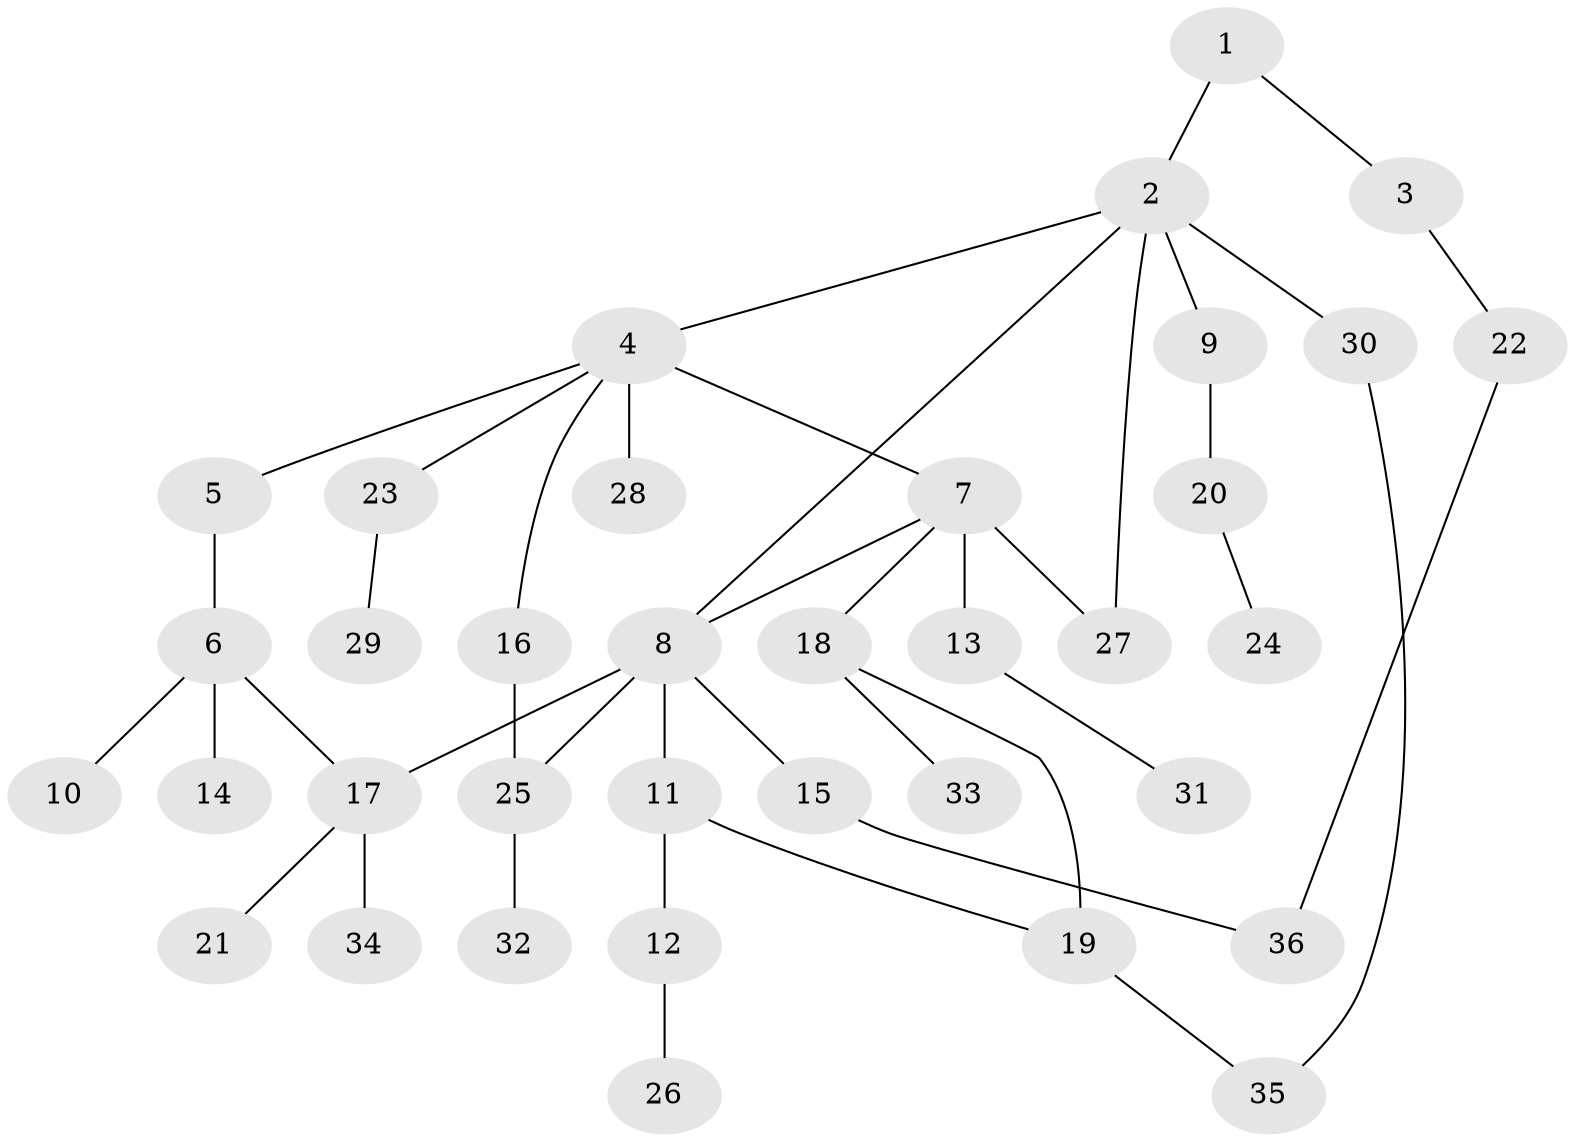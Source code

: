 // original degree distribution, {3: 0.14084507042253522, 6: 0.028169014084507043, 2: 0.2676056338028169, 7: 0.028169014084507043, 8: 0.014084507042253521, 4: 0.07042253521126761, 1: 0.4507042253521127}
// Generated by graph-tools (version 1.1) at 2025/34/03/09/25 02:34:10]
// undirected, 36 vertices, 42 edges
graph export_dot {
graph [start="1"]
  node [color=gray90,style=filled];
  1;
  2;
  3;
  4;
  5;
  6;
  7;
  8;
  9;
  10;
  11;
  12;
  13;
  14;
  15;
  16;
  17;
  18;
  19;
  20;
  21;
  22;
  23;
  24;
  25;
  26;
  27;
  28;
  29;
  30;
  31;
  32;
  33;
  34;
  35;
  36;
  1 -- 2 [weight=1.0];
  1 -- 3 [weight=1.0];
  2 -- 4 [weight=1.0];
  2 -- 8 [weight=1.0];
  2 -- 9 [weight=1.0];
  2 -- 27 [weight=1.0];
  2 -- 30 [weight=1.0];
  3 -- 22 [weight=1.0];
  4 -- 5 [weight=1.0];
  4 -- 7 [weight=1.0];
  4 -- 16 [weight=1.0];
  4 -- 23 [weight=1.0];
  4 -- 28 [weight=1.0];
  5 -- 6 [weight=1.0];
  6 -- 10 [weight=1.0];
  6 -- 14 [weight=3.0];
  6 -- 17 [weight=1.0];
  7 -- 8 [weight=1.0];
  7 -- 13 [weight=1.0];
  7 -- 18 [weight=1.0];
  7 -- 27 [weight=3.0];
  8 -- 11 [weight=1.0];
  8 -- 15 [weight=1.0];
  8 -- 17 [weight=1.0];
  8 -- 25 [weight=1.0];
  9 -- 20 [weight=2.0];
  11 -- 12 [weight=2.0];
  11 -- 19 [weight=1.0];
  12 -- 26 [weight=1.0];
  13 -- 31 [weight=1.0];
  15 -- 36 [weight=1.0];
  16 -- 25 [weight=2.0];
  17 -- 21 [weight=1.0];
  17 -- 34 [weight=2.0];
  18 -- 19 [weight=1.0];
  18 -- 33 [weight=1.0];
  19 -- 35 [weight=1.0];
  20 -- 24 [weight=1.0];
  22 -- 36 [weight=1.0];
  23 -- 29 [weight=1.0];
  25 -- 32 [weight=1.0];
  30 -- 35 [weight=1.0];
}
